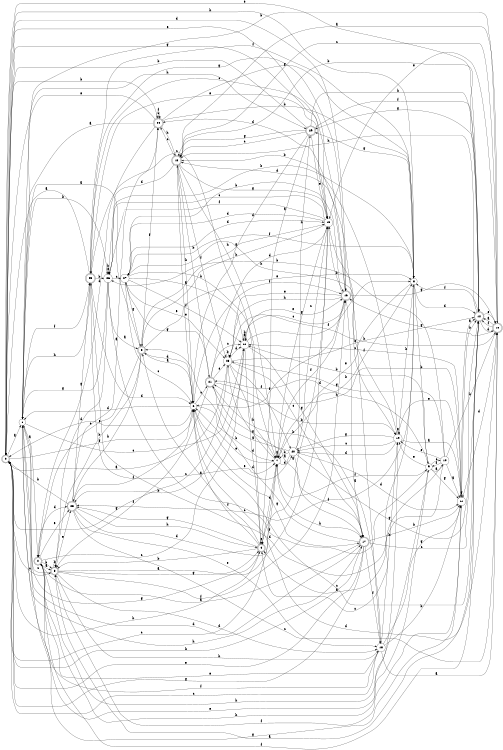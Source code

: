 digraph n24_2 {
__start0 [label="" shape="none"];

rankdir=LR;
size="8,5";

s0 [style="rounded,filled", color="black", fillcolor="white" shape="doublecircle", label="0"];
s1 [style="filled", color="black", fillcolor="white" shape="circle", label="1"];
s2 [style="rounded,filled", color="black", fillcolor="white" shape="doublecircle", label="2"];
s3 [style="rounded,filled", color="black", fillcolor="white" shape="doublecircle", label="3"];
s4 [style="rounded,filled", color="black", fillcolor="white" shape="doublecircle", label="4"];
s5 [style="rounded,filled", color="black", fillcolor="white" shape="doublecircle", label="5"];
s6 [style="filled", color="black", fillcolor="white" shape="circle", label="6"];
s7 [style="filled", color="black", fillcolor="white" shape="circle", label="7"];
s8 [style="filled", color="black", fillcolor="white" shape="circle", label="8"];
s9 [style="filled", color="black", fillcolor="white" shape="circle", label="9"];
s10 [style="filled", color="black", fillcolor="white" shape="circle", label="10"];
s11 [style="filled", color="black", fillcolor="white" shape="circle", label="11"];
s12 [style="rounded,filled", color="black", fillcolor="white" shape="doublecircle", label="12"];
s13 [style="rounded,filled", color="black", fillcolor="white" shape="doublecircle", label="13"];
s14 [style="rounded,filled", color="black", fillcolor="white" shape="doublecircle", label="14"];
s15 [style="filled", color="black", fillcolor="white" shape="circle", label="15"];
s16 [style="rounded,filled", color="black", fillcolor="white" shape="doublecircle", label="16"];
s17 [style="rounded,filled", color="black", fillcolor="white" shape="doublecircle", label="17"];
s18 [style="filled", color="black", fillcolor="white" shape="circle", label="18"];
s19 [style="filled", color="black", fillcolor="white" shape="circle", label="19"];
s20 [style="filled", color="black", fillcolor="white" shape="circle", label="20"];
s21 [style="rounded,filled", color="black", fillcolor="white" shape="doublecircle", label="21"];
s22 [style="filled", color="black", fillcolor="white" shape="circle", label="22"];
s23 [style="rounded,filled", color="black", fillcolor="white" shape="doublecircle", label="23"];
s24 [style="rounded,filled", color="black", fillcolor="white" shape="doublecircle", label="24"];
s25 [style="rounded,filled", color="black", fillcolor="white" shape="doublecircle", label="25"];
s26 [style="filled", color="black", fillcolor="white" shape="circle", label="26"];
s27 [style="filled", color="black", fillcolor="white" shape="circle", label="27"];
s28 [style="filled", color="black", fillcolor="white" shape="circle", label="28"];
s29 [style="rounded,filled", color="black", fillcolor="white" shape="doublecircle", label="29"];
s0 -> s1 [label="a"];
s0 -> s24 [label="b"];
s0 -> s3 [label="c"];
s0 -> s16 [label="d"];
s0 -> s12 [label="e"];
s0 -> s6 [label="f"];
s0 -> s15 [label="g"];
s0 -> s17 [label="h"];
s1 -> s2 [label="a"];
s1 -> s26 [label="b"];
s1 -> s22 [label="c"];
s1 -> s17 [label="d"];
s1 -> s19 [label="e"];
s1 -> s25 [label="f"];
s1 -> s4 [label="g"];
s1 -> s29 [label="h"];
s2 -> s3 [label="a"];
s2 -> s3 [label="b"];
s2 -> s22 [label="c"];
s2 -> s23 [label="d"];
s2 -> s23 [label="e"];
s2 -> s12 [label="f"];
s2 -> s11 [label="g"];
s2 -> s9 [label="h"];
s3 -> s4 [label="a"];
s3 -> s3 [label="b"];
s3 -> s1 [label="c"];
s3 -> s18 [label="d"];
s3 -> s23 [label="e"];
s3 -> s16 [label="f"];
s3 -> s15 [label="g"];
s3 -> s18 [label="h"];
s4 -> s5 [label="a"];
s4 -> s3 [label="b"];
s4 -> s25 [label="c"];
s4 -> s7 [label="d"];
s4 -> s4 [label="e"];
s4 -> s6 [label="f"];
s4 -> s23 [label="g"];
s4 -> s0 [label="h"];
s5 -> s1 [label="a"];
s5 -> s3 [label="b"];
s5 -> s2 [label="c"];
s5 -> s6 [label="d"];
s5 -> s8 [label="e"];
s5 -> s24 [label="f"];
s5 -> s15 [label="g"];
s5 -> s23 [label="h"];
s6 -> s5 [label="a"];
s6 -> s7 [label="b"];
s6 -> s21 [label="c"];
s6 -> s1 [label="d"];
s6 -> s0 [label="e"];
s6 -> s16 [label="f"];
s6 -> s17 [label="g"];
s6 -> s13 [label="h"];
s7 -> s7 [label="a"];
s7 -> s8 [label="b"];
s7 -> s0 [label="c"];
s7 -> s20 [label="d"];
s7 -> s6 [label="e"];
s7 -> s16 [label="f"];
s7 -> s28 [label="g"];
s7 -> s17 [label="h"];
s8 -> s4 [label="a"];
s8 -> s9 [label="b"];
s8 -> s23 [label="c"];
s8 -> s12 [label="d"];
s8 -> s7 [label="e"];
s8 -> s27 [label="f"];
s8 -> s29 [label="g"];
s8 -> s0 [label="h"];
s9 -> s10 [label="a"];
s9 -> s22 [label="b"];
s9 -> s10 [label="c"];
s9 -> s21 [label="d"];
s9 -> s19 [label="e"];
s9 -> s7 [label="f"];
s9 -> s11 [label="g"];
s9 -> s2 [label="h"];
s10 -> s11 [label="a"];
s10 -> s26 [label="b"];
s10 -> s4 [label="c"];
s10 -> s25 [label="d"];
s10 -> s19 [label="e"];
s10 -> s9 [label="f"];
s10 -> s28 [label="g"];
s10 -> s14 [label="h"];
s11 -> s12 [label="a"];
s11 -> s12 [label="b"];
s11 -> s22 [label="c"];
s11 -> s14 [label="d"];
s11 -> s19 [label="e"];
s11 -> s3 [label="f"];
s11 -> s11 [label="g"];
s11 -> s21 [label="h"];
s12 -> s3 [label="a"];
s12 -> s13 [label="b"];
s12 -> s6 [label="c"];
s12 -> s14 [label="d"];
s12 -> s14 [label="e"];
s12 -> s8 [label="f"];
s12 -> s29 [label="g"];
s12 -> s13 [label="h"];
s13 -> s14 [label="a"];
s13 -> s21 [label="b"];
s13 -> s24 [label="c"];
s13 -> s26 [label="d"];
s13 -> s6 [label="e"];
s13 -> s28 [label="f"];
s13 -> s15 [label="g"];
s13 -> s7 [label="h"];
s14 -> s12 [label="a"];
s14 -> s1 [label="b"];
s14 -> s13 [label="c"];
s14 -> s6 [label="d"];
s14 -> s15 [label="e"];
s14 -> s12 [label="f"];
s14 -> s16 [label="g"];
s14 -> s28 [label="h"];
s15 -> s4 [label="a"];
s15 -> s16 [label="b"];
s15 -> s26 [label="c"];
s15 -> s27 [label="d"];
s15 -> s0 [label="e"];
s15 -> s26 [label="f"];
s15 -> s7 [label="g"];
s15 -> s5 [label="h"];
s16 -> s17 [label="a"];
s16 -> s27 [label="b"];
s16 -> s25 [label="c"];
s16 -> s24 [label="d"];
s16 -> s28 [label="e"];
s16 -> s6 [label="f"];
s16 -> s14 [label="g"];
s16 -> s28 [label="h"];
s17 -> s2 [label="a"];
s17 -> s11 [label="b"];
s17 -> s12 [label="c"];
s17 -> s5 [label="d"];
s17 -> s0 [label="e"];
s17 -> s18 [label="f"];
s17 -> s0 [label="g"];
s17 -> s1 [label="h"];
s18 -> s14 [label="a"];
s18 -> s11 [label="b"];
s18 -> s0 [label="c"];
s18 -> s13 [label="d"];
s18 -> s2 [label="e"];
s18 -> s1 [label="f"];
s18 -> s11 [label="g"];
s18 -> s19 [label="h"];
s19 -> s11 [label="a"];
s19 -> s13 [label="b"];
s19 -> s20 [label="c"];
s19 -> s20 [label="d"];
s19 -> s19 [label="e"];
s19 -> s15 [label="f"];
s19 -> s20 [label="g"];
s19 -> s8 [label="h"];
s20 -> s21 [label="a"];
s20 -> s7 [label="b"];
s20 -> s15 [label="c"];
s20 -> s11 [label="d"];
s20 -> s6 [label="e"];
s20 -> s17 [label="f"];
s20 -> s12 [label="g"];
s20 -> s29 [label="h"];
s21 -> s17 [label="a"];
s21 -> s19 [label="b"];
s21 -> s22 [label="c"];
s21 -> s15 [label="d"];
s21 -> s28 [label="e"];
s21 -> s3 [label="f"];
s21 -> s27 [label="g"];
s21 -> s18 [label="h"];
s22 -> s22 [label="a"];
s22 -> s23 [label="b"];
s22 -> s16 [label="c"];
s22 -> s4 [label="d"];
s22 -> s16 [label="e"];
s22 -> s8 [label="f"];
s22 -> s17 [label="g"];
s22 -> s22 [label="h"];
s23 -> s24 [label="a"];
s23 -> s0 [label="b"];
s23 -> s14 [label="c"];
s23 -> s7 [label="d"];
s23 -> s18 [label="e"];
s23 -> s6 [label="f"];
s23 -> s25 [label="g"];
s23 -> s4 [label="h"];
s24 -> s1 [label="a"];
s24 -> s8 [label="b"];
s24 -> s24 [label="c"];
s24 -> s2 [label="d"];
s24 -> s0 [label="e"];
s24 -> s24 [label="f"];
s24 -> s8 [label="g"];
s24 -> s13 [label="h"];
s25 -> s0 [label="a"];
s25 -> s26 [label="b"];
s25 -> s7 [label="c"];
s25 -> s6 [label="d"];
s25 -> s15 [label="e"];
s25 -> s8 [label="f"];
s25 -> s16 [label="g"];
s25 -> s1 [label="h"];
s26 -> s5 [label="a"];
s26 -> s8 [label="b"];
s26 -> s27 [label="c"];
s26 -> s3 [label="d"];
s26 -> s26 [label="e"];
s26 -> s9 [label="f"];
s26 -> s1 [label="g"];
s26 -> s26 [label="h"];
s27 -> s22 [label="a"];
s27 -> s7 [label="b"];
s27 -> s6 [label="c"];
s27 -> s15 [label="d"];
s27 -> s28 [label="e"];
s27 -> s22 [label="f"];
s27 -> s5 [label="g"];
s27 -> s19 [label="h"];
s28 -> s0 [label="a"];
s28 -> s28 [label="b"];
s28 -> s17 [label="c"];
s28 -> s22 [label="d"];
s28 -> s12 [label="e"];
s28 -> s20 [label="f"];
s28 -> s0 [label="g"];
s28 -> s7 [label="h"];
s29 -> s4 [label="a"];
s29 -> s0 [label="b"];
s29 -> s13 [label="c"];
s29 -> s6 [label="d"];
s29 -> s15 [label="e"];
s29 -> s12 [label="f"];
s29 -> s13 [label="g"];
s29 -> s12 [label="h"];

}